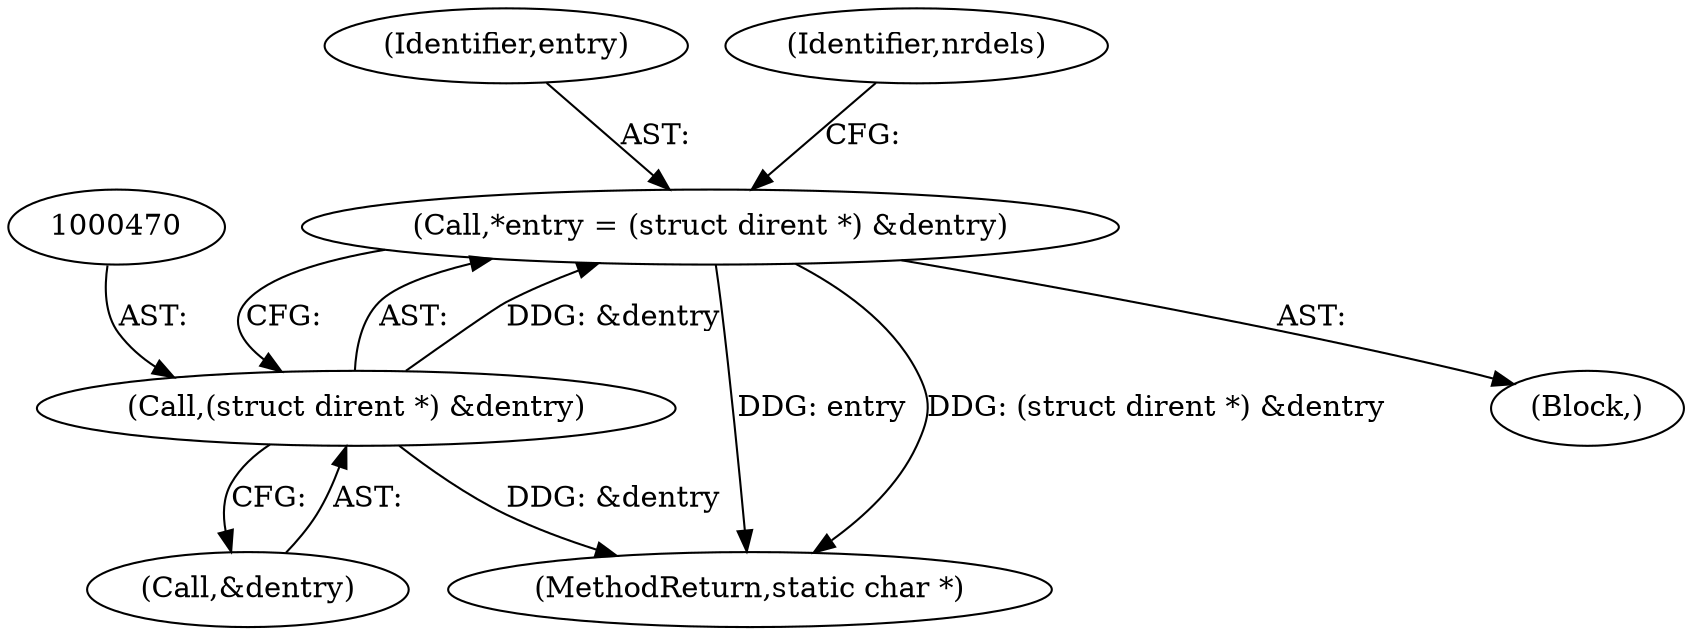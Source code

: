 digraph "0_php_25e8fcc88fa20dc9d4c47184471003f436927cde@pointer" {
"1000467" [label="(Call,*entry = (struct dirent *) &dentry)"];
"1000469" [label="(Call,(struct dirent *) &dentry)"];
"1000528" [label="(MethodReturn,static char *)"];
"1000468" [label="(Identifier,entry)"];
"1000469" [label="(Call,(struct dirent *) &dentry)"];
"1000478" [label="(Identifier,nrdels)"];
"1000471" [label="(Call,&dentry)"];
"1000463" [label="(Block,)"];
"1000467" [label="(Call,*entry = (struct dirent *) &dentry)"];
"1000467" -> "1000463"  [label="AST: "];
"1000467" -> "1000469"  [label="CFG: "];
"1000468" -> "1000467"  [label="AST: "];
"1000469" -> "1000467"  [label="AST: "];
"1000478" -> "1000467"  [label="CFG: "];
"1000467" -> "1000528"  [label="DDG: entry"];
"1000467" -> "1000528"  [label="DDG: (struct dirent *) &dentry"];
"1000469" -> "1000467"  [label="DDG: &dentry"];
"1000469" -> "1000471"  [label="CFG: "];
"1000470" -> "1000469"  [label="AST: "];
"1000471" -> "1000469"  [label="AST: "];
"1000469" -> "1000528"  [label="DDG: &dentry"];
}

